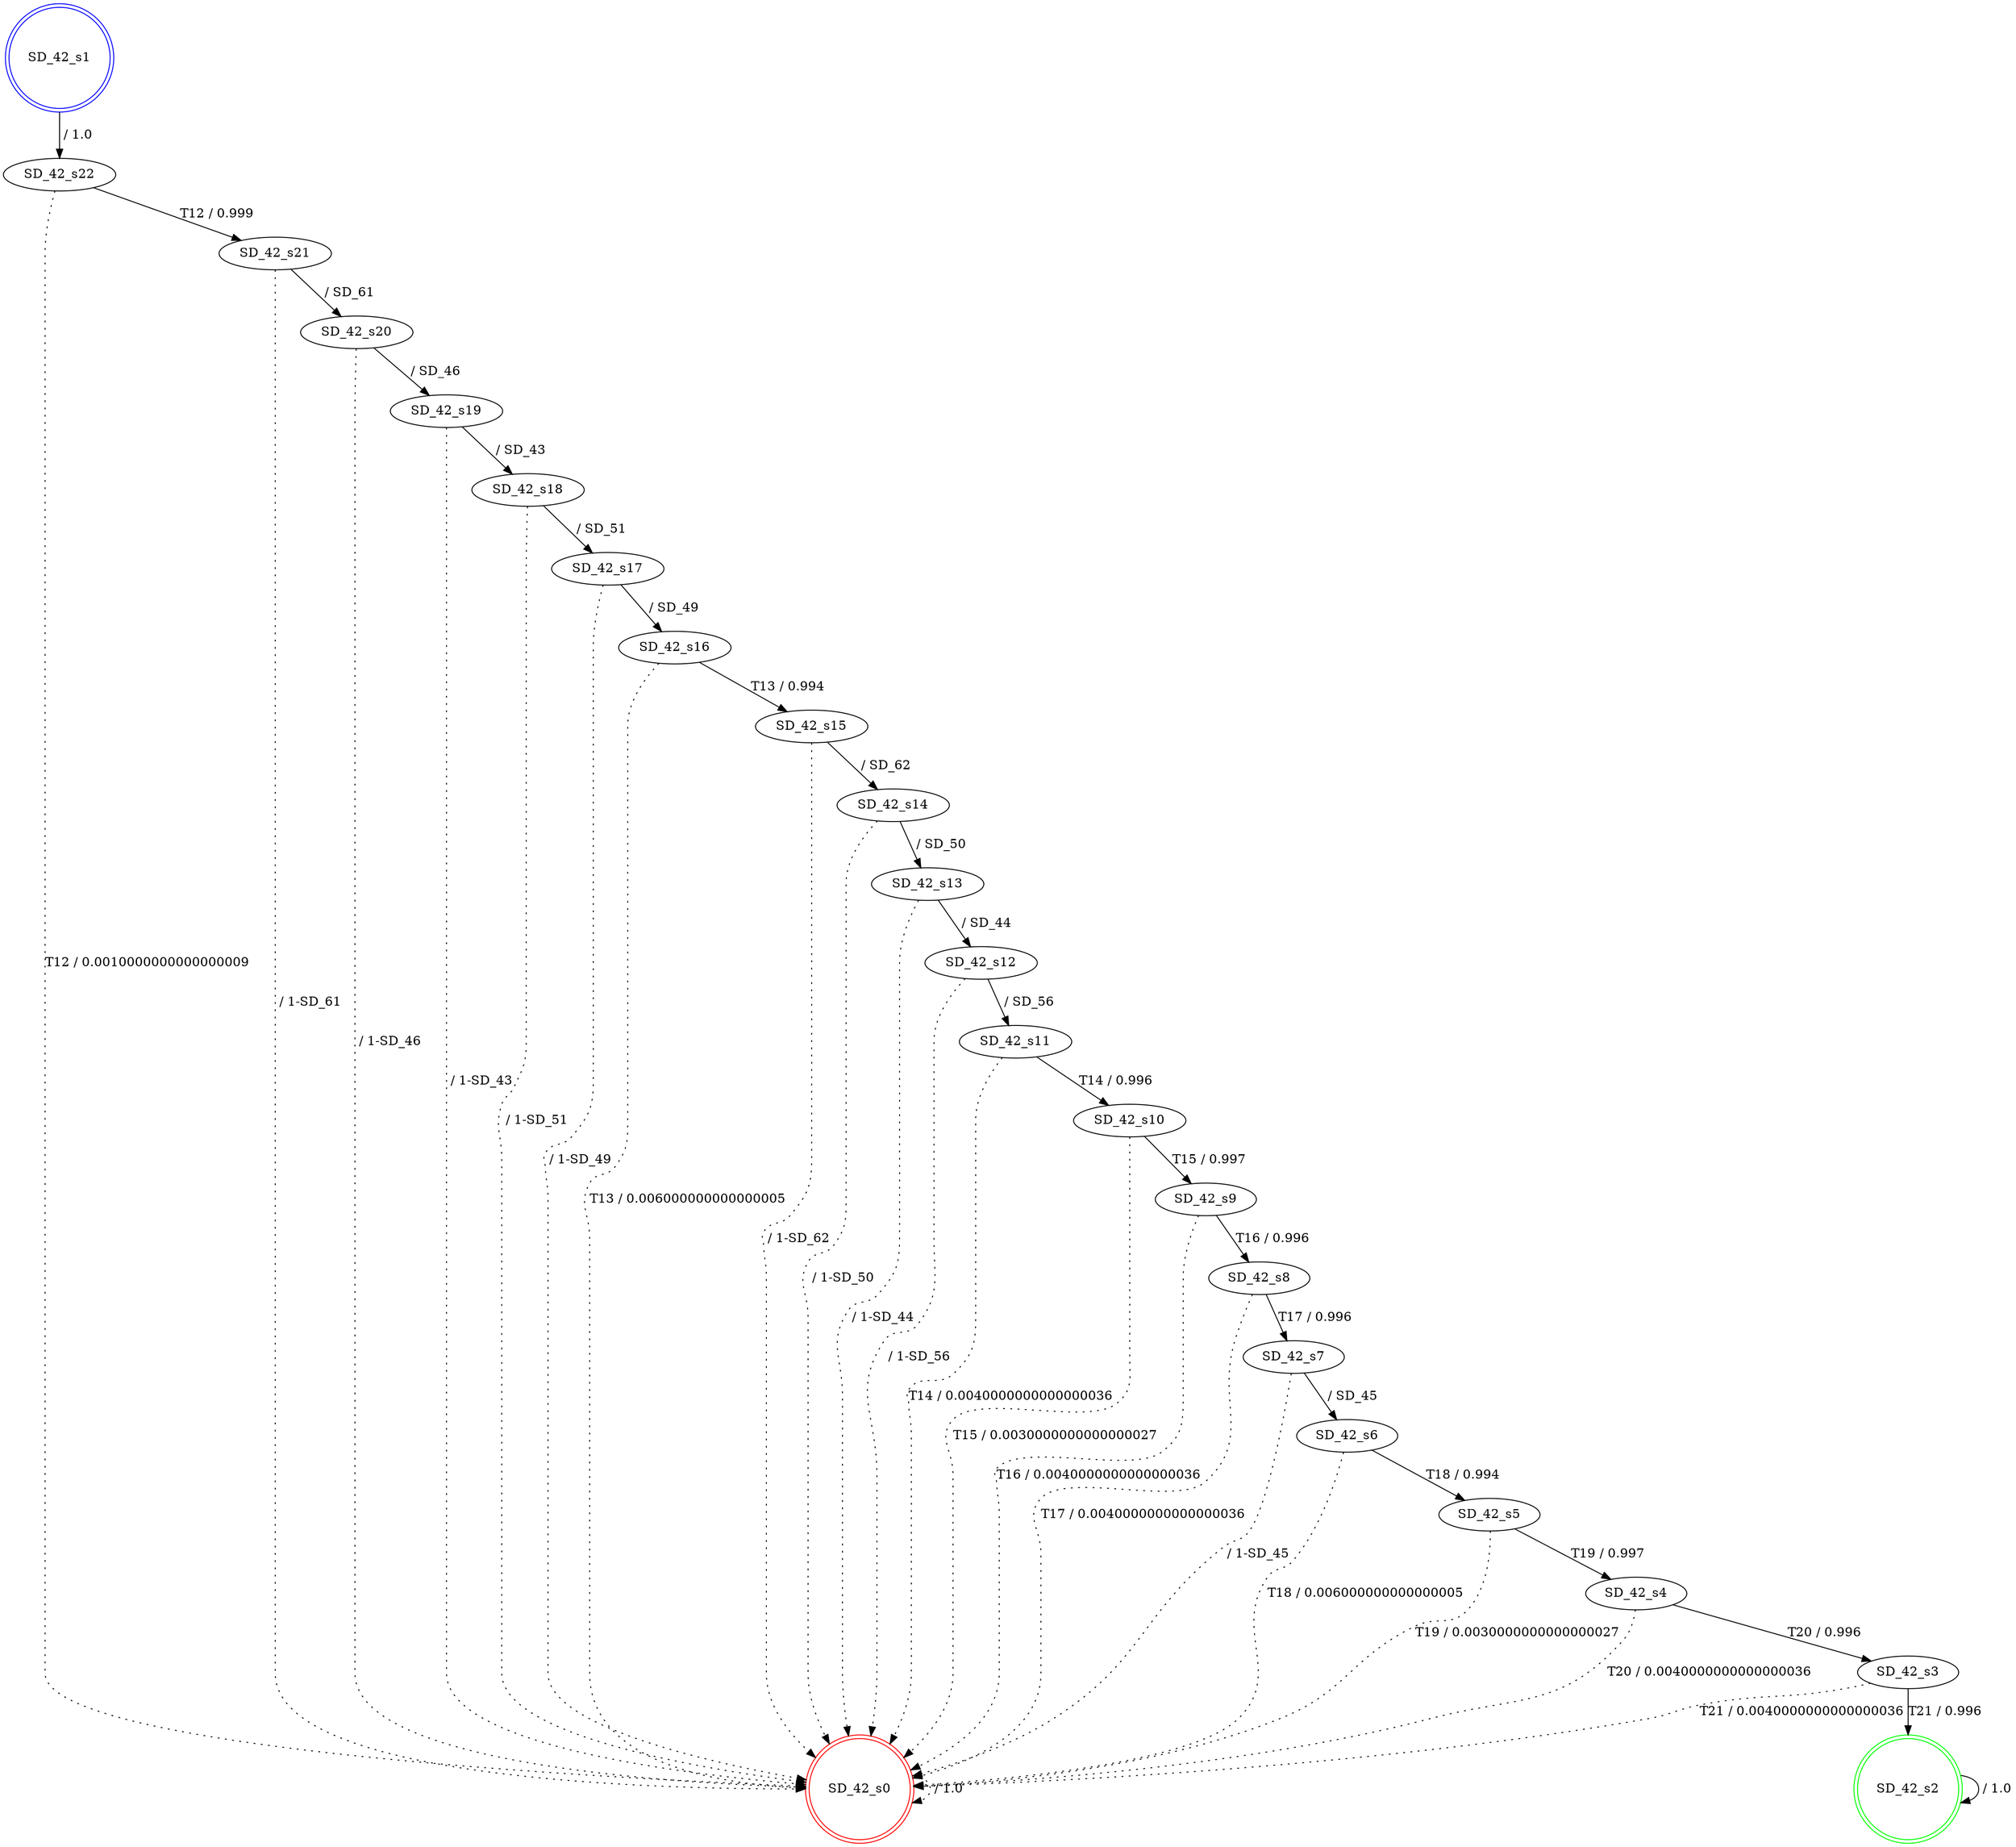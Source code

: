 digraph graphname {
SD_42_s0 [label="SD_42_s0",color=red,shape=doublecircle ];
SD_42_s1 [label="SD_42_s1",color=blue,shape=doublecircle ];
SD_42_s2 [label="SD_42_s2",color=green,shape=doublecircle ];
SD_42_s3 [label="SD_42_s3" ];
SD_42_s4 [label="SD_42_s4" ];
SD_42_s5 [label="SD_42_s5" ];
SD_42_s6 [label="SD_42_s6" ];
SD_42_s7 [label="SD_42_s7" ];
SD_42_s8 [label="SD_42_s8" ];
SD_42_s9 [label="SD_42_s9" ];
SD_42_s10 [label="SD_42_s10" ];
SD_42_s11 [label="SD_42_s11" ];
SD_42_s12 [label="SD_42_s12" ];
SD_42_s13 [label="SD_42_s13" ];
SD_42_s14 [label="SD_42_s14" ];
SD_42_s15 [label="SD_42_s15" ];
SD_42_s16 [label="SD_42_s16" ];
SD_42_s17 [label="SD_42_s17" ];
SD_42_s18 [label="SD_42_s18" ];
SD_42_s19 [label="SD_42_s19" ];
SD_42_s20 [label="SD_42_s20" ];
SD_42_s21 [label="SD_42_s21" ];
SD_42_s22 [label="SD_42_s22" ];
SD_42_s0 -> SD_42_s0 [label=" / 1.0", style=dotted];
SD_42_s1 -> SD_42_s22 [label=" / 1.0"];
SD_42_s2 -> SD_42_s2 [label=" / 1.0"];
SD_42_s3 -> SD_42_s2 [label="T21 / 0.996"];
SD_42_s3 -> SD_42_s0 [label="T21 / 0.0040000000000000036", style=dotted];
SD_42_s4 -> SD_42_s3 [label="T20 / 0.996"];
SD_42_s4 -> SD_42_s0 [label="T20 / 0.0040000000000000036", style=dotted];
SD_42_s5 -> SD_42_s4 [label="T19 / 0.997"];
SD_42_s5 -> SD_42_s0 [label="T19 / 0.0030000000000000027", style=dotted];
SD_42_s6 -> SD_42_s5 [label="T18 / 0.994"];
SD_42_s6 -> SD_42_s0 [label="T18 / 0.006000000000000005", style=dotted];
SD_42_s7 -> SD_42_s6 [label=" / SD_45"];
SD_42_s7 -> SD_42_s0 [label=" / 1-SD_45", style=dotted];
SD_42_s8 -> SD_42_s7 [label="T17 / 0.996"];
SD_42_s8 -> SD_42_s0 [label="T17 / 0.0040000000000000036", style=dotted];
SD_42_s9 -> SD_42_s8 [label="T16 / 0.996"];
SD_42_s9 -> SD_42_s0 [label="T16 / 0.0040000000000000036", style=dotted];
SD_42_s10 -> SD_42_s9 [label="T15 / 0.997"];
SD_42_s10 -> SD_42_s0 [label="T15 / 0.0030000000000000027", style=dotted];
SD_42_s11 -> SD_42_s10 [label="T14 / 0.996"];
SD_42_s11 -> SD_42_s0 [label="T14 / 0.0040000000000000036", style=dotted];
SD_42_s12 -> SD_42_s11 [label=" / SD_56"];
SD_42_s12 -> SD_42_s0 [label=" / 1-SD_56", style=dotted];
SD_42_s13 -> SD_42_s12 [label=" / SD_44"];
SD_42_s13 -> SD_42_s0 [label=" / 1-SD_44", style=dotted];
SD_42_s14 -> SD_42_s13 [label=" / SD_50"];
SD_42_s14 -> SD_42_s0 [label=" / 1-SD_50", style=dotted];
SD_42_s15 -> SD_42_s14 [label=" / SD_62"];
SD_42_s15 -> SD_42_s0 [label=" / 1-SD_62", style=dotted];
SD_42_s16 -> SD_42_s15 [label="T13 / 0.994"];
SD_42_s16 -> SD_42_s0 [label="T13 / 0.006000000000000005", style=dotted];
SD_42_s17 -> SD_42_s16 [label=" / SD_49"];
SD_42_s17 -> SD_42_s0 [label=" / 1-SD_49", style=dotted];
SD_42_s18 -> SD_42_s17 [label=" / SD_51"];
SD_42_s18 -> SD_42_s0 [label=" / 1-SD_51", style=dotted];
SD_42_s19 -> SD_42_s18 [label=" / SD_43"];
SD_42_s19 -> SD_42_s0 [label=" / 1-SD_43", style=dotted];
SD_42_s20 -> SD_42_s19 [label=" / SD_46"];
SD_42_s20 -> SD_42_s0 [label=" / 1-SD_46", style=dotted];
SD_42_s21 -> SD_42_s20 [label=" / SD_61"];
SD_42_s21 -> SD_42_s0 [label=" / 1-SD_61", style=dotted];
SD_42_s22 -> SD_42_s21 [label="T12 / 0.999"];
SD_42_s22 -> SD_42_s0 [label="T12 / 0.0010000000000000009", style=dotted];
}